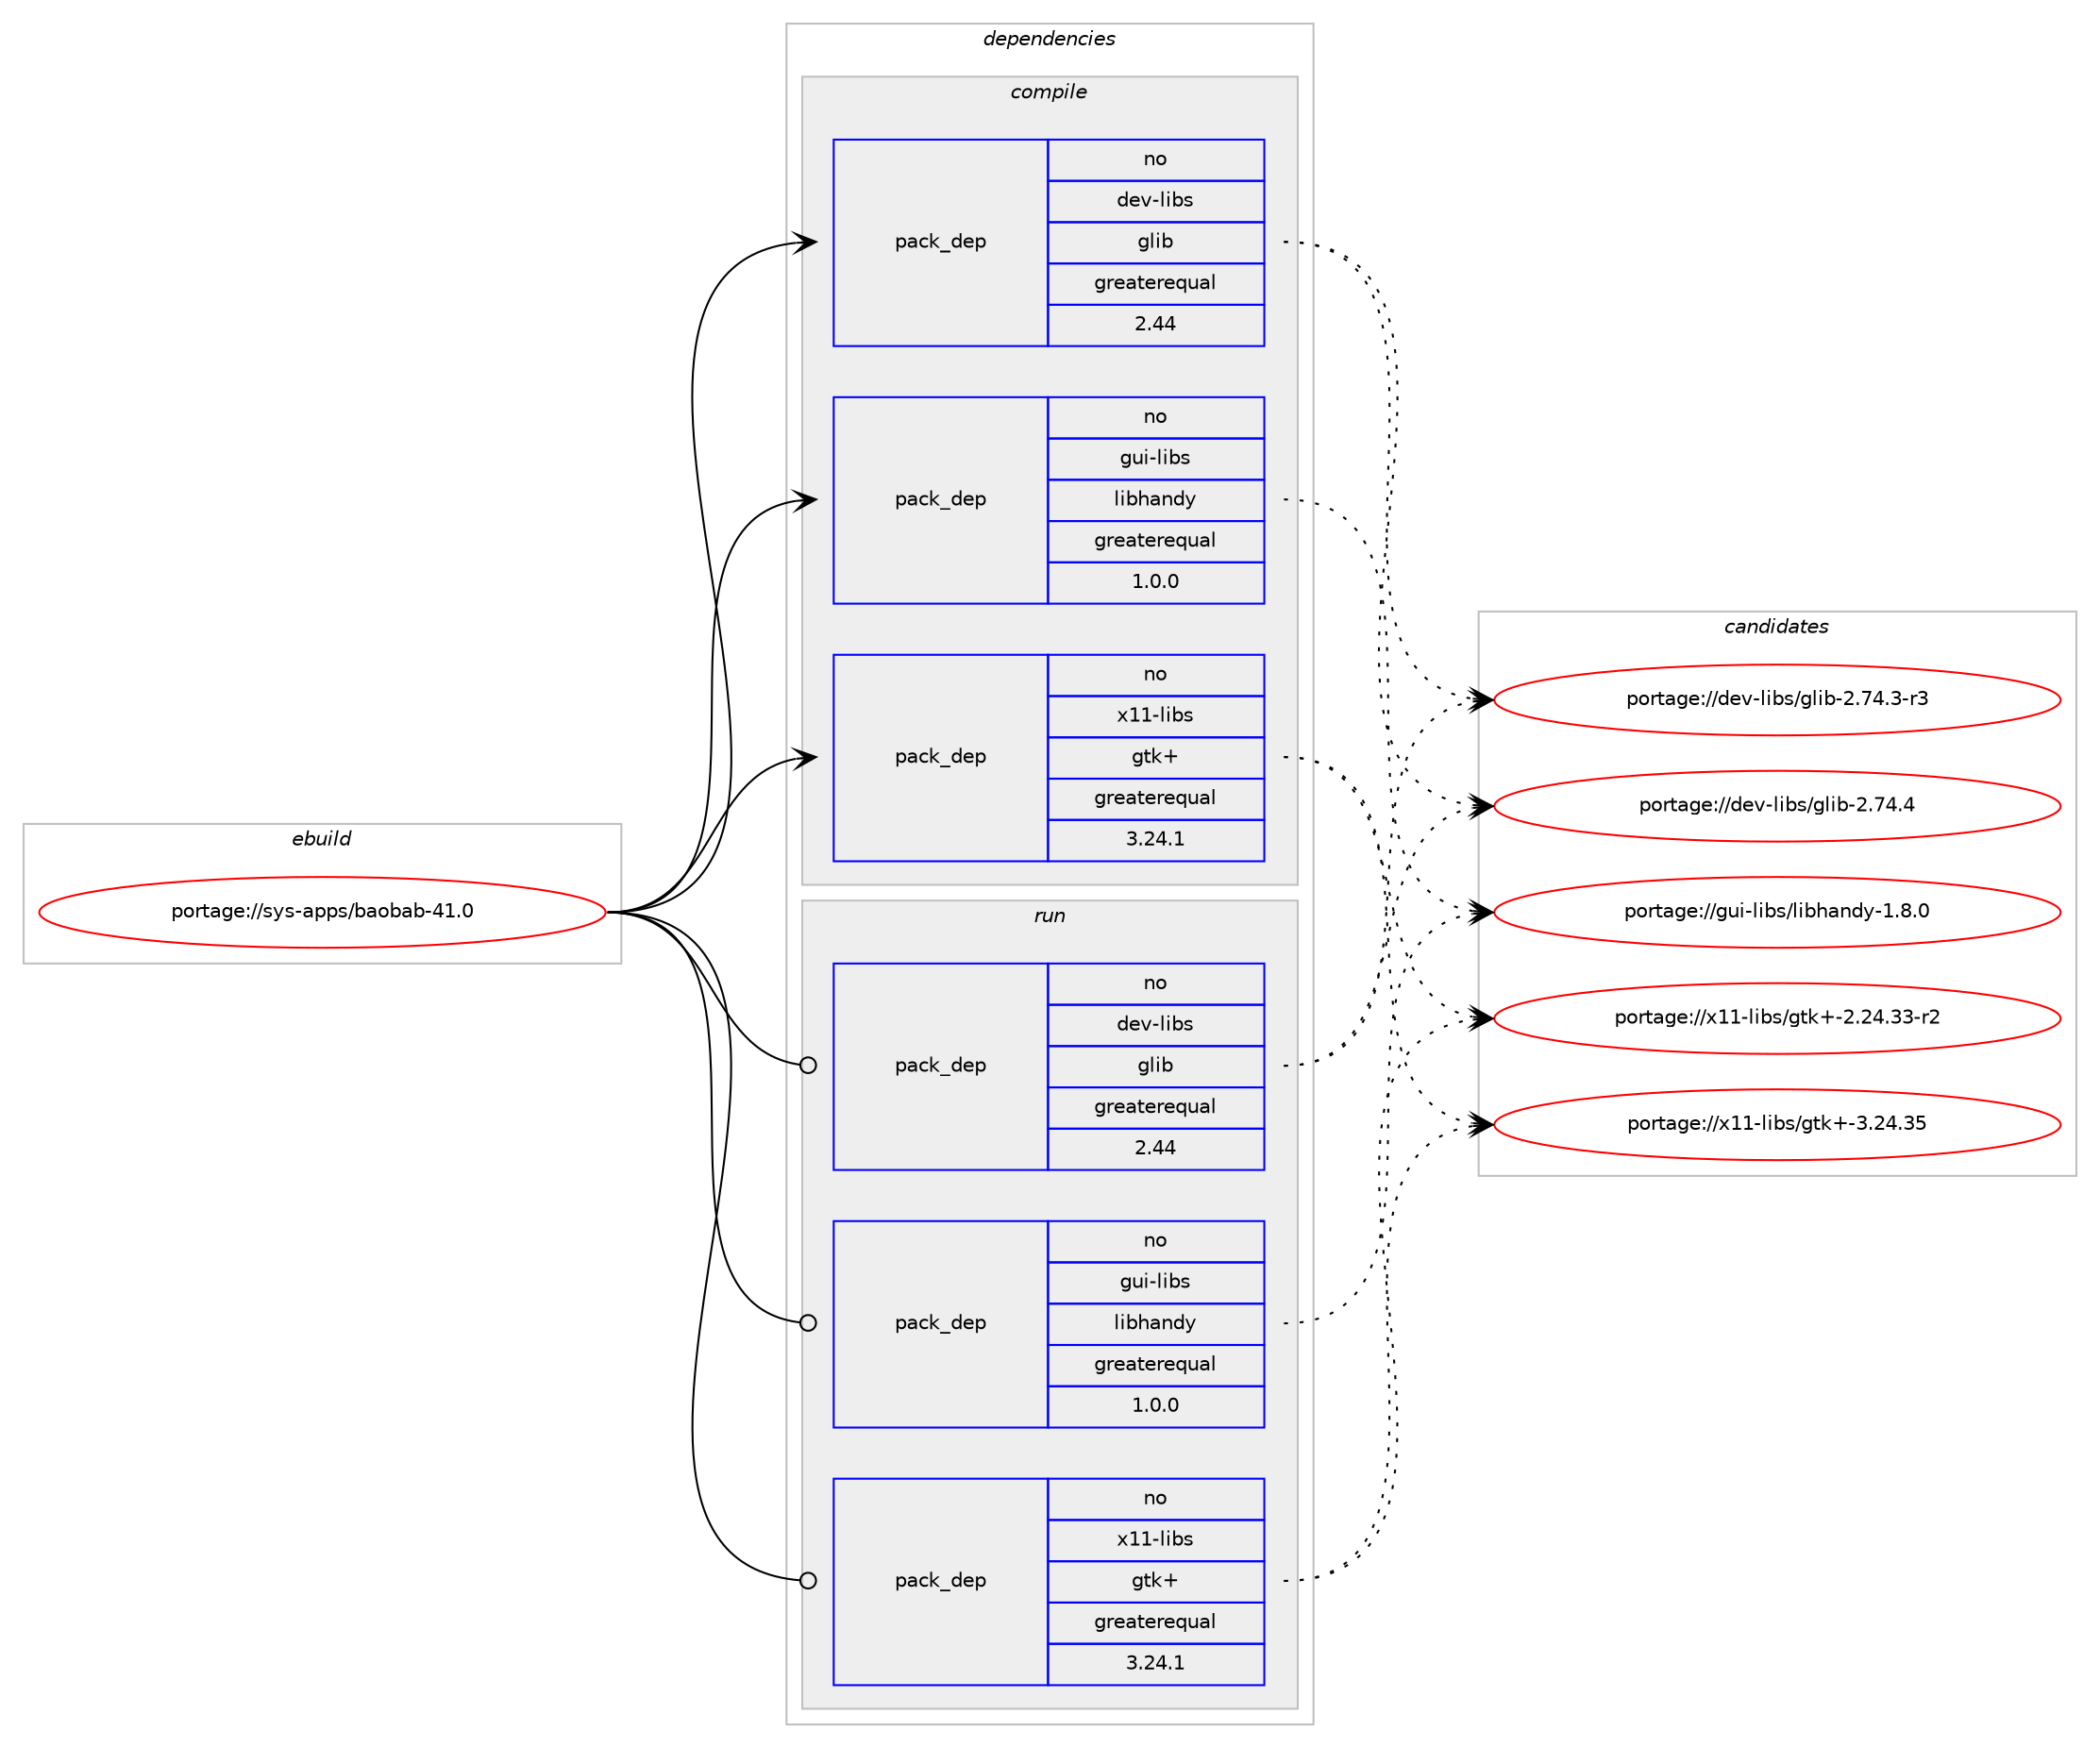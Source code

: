 digraph prolog {

# *************
# Graph options
# *************

newrank=true;
concentrate=true;
compound=true;
graph [rankdir=LR,fontname=Helvetica,fontsize=10,ranksep=1.5];#, ranksep=2.5, nodesep=0.2];
edge  [arrowhead=vee];
node  [fontname=Helvetica,fontsize=10];

# **********
# The ebuild
# **********

subgraph cluster_leftcol {
color=gray;
rank=same;
label=<<i>ebuild</i>>;
id [label="portage://sys-apps/baobab-41.0", color=red, width=4, href="../sys-apps/baobab-41.0.svg"];
}

# ****************
# The dependencies
# ****************

subgraph cluster_midcol {
color=gray;
label=<<i>dependencies</i>>;
subgraph cluster_compile {
fillcolor="#eeeeee";
style=filled;
label=<<i>compile</i>>;
subgraph pack1830 {
dependency5554 [label=<<TABLE BORDER="0" CELLBORDER="1" CELLSPACING="0" CELLPADDING="4" WIDTH="220"><TR><TD ROWSPAN="6" CELLPADDING="30">pack_dep</TD></TR><TR><TD WIDTH="110">no</TD></TR><TR><TD>dev-libs</TD></TR><TR><TD>glib</TD></TR><TR><TD>greaterequal</TD></TR><TR><TD>2.44</TD></TR></TABLE>>, shape=none, color=blue];
}
id:e -> dependency5554:w [weight=20,style="solid",arrowhead="vee"];
# *** BEGIN UNKNOWN DEPENDENCY TYPE (TODO) ***
# id -> package_dependency(portage://sys-apps/baobab-41.0,install,no,dev-util,desktop-file-utils,none,[,,],[],[])
# *** END UNKNOWN DEPENDENCY TYPE (TODO) ***

subgraph pack1831 {
dependency5555 [label=<<TABLE BORDER="0" CELLBORDER="1" CELLSPACING="0" CELLPADDING="4" WIDTH="220"><TR><TD ROWSPAN="6" CELLPADDING="30">pack_dep</TD></TR><TR><TD WIDTH="110">no</TD></TR><TR><TD>gui-libs</TD></TR><TR><TD>libhandy</TD></TR><TR><TD>greaterequal</TD></TR><TR><TD>1.0.0</TD></TR></TABLE>>, shape=none, color=blue];
}
id:e -> dependency5555:w [weight=20,style="solid",arrowhead="vee"];
subgraph pack1832 {
dependency5556 [label=<<TABLE BORDER="0" CELLBORDER="1" CELLSPACING="0" CELLPADDING="4" WIDTH="220"><TR><TD ROWSPAN="6" CELLPADDING="30">pack_dep</TD></TR><TR><TD WIDTH="110">no</TD></TR><TR><TD>x11-libs</TD></TR><TR><TD>gtk+</TD></TR><TR><TD>greaterequal</TD></TR><TR><TD>3.24.1</TD></TR></TABLE>>, shape=none, color=blue];
}
id:e -> dependency5556:w [weight=20,style="solid",arrowhead="vee"];
# *** BEGIN UNKNOWN DEPENDENCY TYPE (TODO) ***
# id -> package_dependency(portage://sys-apps/baobab-41.0,install,no,x11-misc,shared-mime-info,none,[,,],[],[])
# *** END UNKNOWN DEPENDENCY TYPE (TODO) ***

}
subgraph cluster_compileandrun {
fillcolor="#eeeeee";
style=filled;
label=<<i>compile and run</i>>;
}
subgraph cluster_run {
fillcolor="#eeeeee";
style=filled;
label=<<i>run</i>>;
subgraph pack1833 {
dependency5557 [label=<<TABLE BORDER="0" CELLBORDER="1" CELLSPACING="0" CELLPADDING="4" WIDTH="220"><TR><TD ROWSPAN="6" CELLPADDING="30">pack_dep</TD></TR><TR><TD WIDTH="110">no</TD></TR><TR><TD>dev-libs</TD></TR><TR><TD>glib</TD></TR><TR><TD>greaterequal</TD></TR><TR><TD>2.44</TD></TR></TABLE>>, shape=none, color=blue];
}
id:e -> dependency5557:w [weight=20,style="solid",arrowhead="odot"];
subgraph pack1834 {
dependency5558 [label=<<TABLE BORDER="0" CELLBORDER="1" CELLSPACING="0" CELLPADDING="4" WIDTH="220"><TR><TD ROWSPAN="6" CELLPADDING="30">pack_dep</TD></TR><TR><TD WIDTH="110">no</TD></TR><TR><TD>gui-libs</TD></TR><TR><TD>libhandy</TD></TR><TR><TD>greaterequal</TD></TR><TR><TD>1.0.0</TD></TR></TABLE>>, shape=none, color=blue];
}
id:e -> dependency5558:w [weight=20,style="solid",arrowhead="odot"];
subgraph pack1835 {
dependency5559 [label=<<TABLE BORDER="0" CELLBORDER="1" CELLSPACING="0" CELLPADDING="4" WIDTH="220"><TR><TD ROWSPAN="6" CELLPADDING="30">pack_dep</TD></TR><TR><TD WIDTH="110">no</TD></TR><TR><TD>x11-libs</TD></TR><TR><TD>gtk+</TD></TR><TR><TD>greaterequal</TD></TR><TR><TD>3.24.1</TD></TR></TABLE>>, shape=none, color=blue];
}
id:e -> dependency5559:w [weight=20,style="solid",arrowhead="odot"];
}
}

# **************
# The candidates
# **************

subgraph cluster_choices {
rank=same;
color=gray;
label=<<i>candidates</i>>;

subgraph choice1830 {
color=black;
nodesep=1;
choice10010111845108105981154710310810598455046555246514511451 [label="portage://dev-libs/glib-2.74.3-r3", color=red, width=4,href="../dev-libs/glib-2.74.3-r3.svg"];
choice1001011184510810598115471031081059845504655524652 [label="portage://dev-libs/glib-2.74.4", color=red, width=4,href="../dev-libs/glib-2.74.4.svg"];
dependency5554:e -> choice10010111845108105981154710310810598455046555246514511451:w [style=dotted,weight="100"];
dependency5554:e -> choice1001011184510810598115471031081059845504655524652:w [style=dotted,weight="100"];
}
subgraph choice1831 {
color=black;
nodesep=1;
choice1031171054510810598115471081059810497110100121454946564648 [label="portage://gui-libs/libhandy-1.8.0", color=red, width=4,href="../gui-libs/libhandy-1.8.0.svg"];
dependency5555:e -> choice1031171054510810598115471081059810497110100121454946564648:w [style=dotted,weight="100"];
}
subgraph choice1832 {
color=black;
nodesep=1;
choice12049494510810598115471031161074345504650524651514511450 [label="portage://x11-libs/gtk+-2.24.33-r2", color=red, width=4,href="../x11-libs/gtk+-2.24.33-r2.svg"];
choice1204949451081059811547103116107434551465052465153 [label="portage://x11-libs/gtk+-3.24.35", color=red, width=4,href="../x11-libs/gtk+-3.24.35.svg"];
dependency5556:e -> choice12049494510810598115471031161074345504650524651514511450:w [style=dotted,weight="100"];
dependency5556:e -> choice1204949451081059811547103116107434551465052465153:w [style=dotted,weight="100"];
}
subgraph choice1833 {
color=black;
nodesep=1;
choice10010111845108105981154710310810598455046555246514511451 [label="portage://dev-libs/glib-2.74.3-r3", color=red, width=4,href="../dev-libs/glib-2.74.3-r3.svg"];
choice1001011184510810598115471031081059845504655524652 [label="portage://dev-libs/glib-2.74.4", color=red, width=4,href="../dev-libs/glib-2.74.4.svg"];
dependency5557:e -> choice10010111845108105981154710310810598455046555246514511451:w [style=dotted,weight="100"];
dependency5557:e -> choice1001011184510810598115471031081059845504655524652:w [style=dotted,weight="100"];
}
subgraph choice1834 {
color=black;
nodesep=1;
choice1031171054510810598115471081059810497110100121454946564648 [label="portage://gui-libs/libhandy-1.8.0", color=red, width=4,href="../gui-libs/libhandy-1.8.0.svg"];
dependency5558:e -> choice1031171054510810598115471081059810497110100121454946564648:w [style=dotted,weight="100"];
}
subgraph choice1835 {
color=black;
nodesep=1;
choice12049494510810598115471031161074345504650524651514511450 [label="portage://x11-libs/gtk+-2.24.33-r2", color=red, width=4,href="../x11-libs/gtk+-2.24.33-r2.svg"];
choice1204949451081059811547103116107434551465052465153 [label="portage://x11-libs/gtk+-3.24.35", color=red, width=4,href="../x11-libs/gtk+-3.24.35.svg"];
dependency5559:e -> choice12049494510810598115471031161074345504650524651514511450:w [style=dotted,weight="100"];
dependency5559:e -> choice1204949451081059811547103116107434551465052465153:w [style=dotted,weight="100"];
}
}

}
